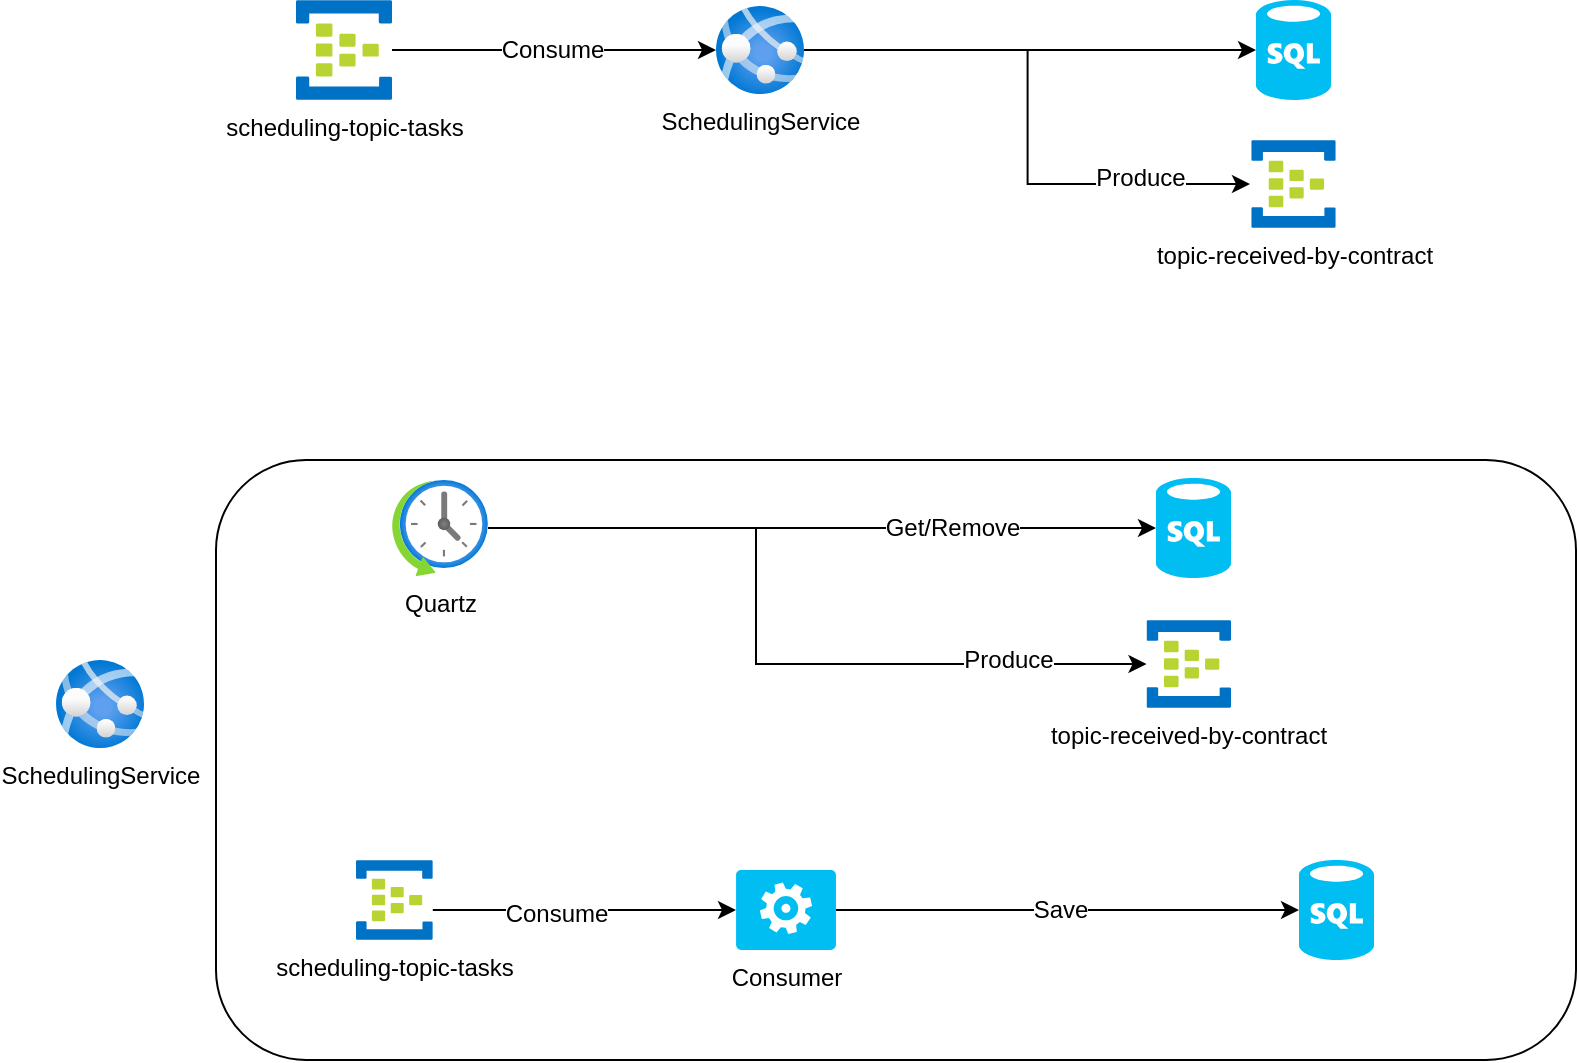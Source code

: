 <mxfile version="23.1.1" type="github">
  <diagram id="C5RBs43oDa-KdzZeNtuy" name="Page-1">
    <mxGraphModel dx="1434" dy="790" grid="1" gridSize="10" guides="1" tooltips="1" connect="1" arrows="1" fold="1" page="1" pageScale="1" pageWidth="827" pageHeight="1169" math="0" shadow="0">
      <root>
        <mxCell id="WIyWlLk6GJQsqaUBKTNV-0" />
        <mxCell id="WIyWlLk6GJQsqaUBKTNV-1" parent="WIyWlLk6GJQsqaUBKTNV-0" />
        <mxCell id="fyGWqsf3e-iPE0sLGV0f-0" value="SchedulingService" style="image;aspect=fixed;html=1;points=[];align=center;fontSize=12;image=img/lib/azure2/app_services/App_Services.svg;" vertex="1" parent="WIyWlLk6GJQsqaUBKTNV-1">
          <mxGeometry x="370" y="43" width="44" height="44" as="geometry" />
        </mxCell>
        <mxCell id="fyGWqsf3e-iPE0sLGV0f-3" style="edgeStyle=orthogonalEdgeStyle;rounded=0;orthogonalLoop=1;jettySize=auto;html=1;" edge="1" parent="WIyWlLk6GJQsqaUBKTNV-1" source="fyGWqsf3e-iPE0sLGV0f-1" target="fyGWqsf3e-iPE0sLGV0f-0">
          <mxGeometry relative="1" as="geometry" />
        </mxCell>
        <mxCell id="fyGWqsf3e-iPE0sLGV0f-21" value="Consume" style="edgeLabel;html=1;align=center;verticalAlign=middle;resizable=0;points=[];fontSize=12;fontFamily=Helvetica;fontColor=default;" vertex="1" connectable="0" parent="fyGWqsf3e-iPE0sLGV0f-3">
          <mxGeometry x="-0.012" relative="1" as="geometry">
            <mxPoint as="offset" />
          </mxGeometry>
        </mxCell>
        <mxCell id="fyGWqsf3e-iPE0sLGV0f-1" value="scheduling-topic-tasks" style="image;sketch=0;aspect=fixed;html=1;points=[];align=center;fontSize=12;image=img/lib/mscae/Event_Hubs.svg;" vertex="1" parent="WIyWlLk6GJQsqaUBKTNV-1">
          <mxGeometry x="160" y="40" width="48" height="50" as="geometry" />
        </mxCell>
        <mxCell id="fyGWqsf3e-iPE0sLGV0f-2" value="" style="verticalLabelPosition=bottom;html=1;verticalAlign=top;align=center;strokeColor=none;fillColor=#00BEF2;shape=mxgraph.azure.sql_database;" vertex="1" parent="WIyWlLk6GJQsqaUBKTNV-1">
          <mxGeometry x="640" y="40" width="37.5" height="50" as="geometry" />
        </mxCell>
        <mxCell id="fyGWqsf3e-iPE0sLGV0f-4" style="edgeStyle=orthogonalEdgeStyle;rounded=0;orthogonalLoop=1;jettySize=auto;html=1;entryX=0;entryY=0.5;entryDx=0;entryDy=0;entryPerimeter=0;" edge="1" parent="WIyWlLk6GJQsqaUBKTNV-1" source="fyGWqsf3e-iPE0sLGV0f-0" target="fyGWqsf3e-iPE0sLGV0f-2">
          <mxGeometry relative="1" as="geometry" />
        </mxCell>
        <mxCell id="fyGWqsf3e-iPE0sLGV0f-5" value="SchedulingService" style="image;aspect=fixed;html=1;points=[];align=center;fontSize=12;image=img/lib/azure2/app_services/App_Services.svg;" vertex="1" parent="WIyWlLk6GJQsqaUBKTNV-1">
          <mxGeometry x="40" y="370" width="44" height="44" as="geometry" />
        </mxCell>
        <mxCell id="fyGWqsf3e-iPE0sLGV0f-6" value="" style="rounded=1;whiteSpace=wrap;html=1;gradientColor=none;glass=0;fillColor=none;" vertex="1" parent="WIyWlLk6GJQsqaUBKTNV-1">
          <mxGeometry x="120" y="270" width="680" height="300" as="geometry" />
        </mxCell>
        <mxCell id="fyGWqsf3e-iPE0sLGV0f-16" style="edgeStyle=orthogonalEdgeStyle;rounded=0;orthogonalLoop=1;jettySize=auto;html=1;fontFamily=Helvetica;fontSize=12;fontColor=default;" edge="1" parent="WIyWlLk6GJQsqaUBKTNV-1" source="fyGWqsf3e-iPE0sLGV0f-7" target="fyGWqsf3e-iPE0sLGV0f-10">
          <mxGeometry relative="1" as="geometry">
            <Array as="points">
              <mxPoint x="390" y="304" />
              <mxPoint x="390" y="372" />
            </Array>
          </mxGeometry>
        </mxCell>
        <mxCell id="fyGWqsf3e-iPE0sLGV0f-20" value="Produce" style="edgeLabel;html=1;align=center;verticalAlign=middle;resizable=0;points=[];fontSize=12;fontFamily=Helvetica;fontColor=default;" vertex="1" connectable="0" parent="fyGWqsf3e-iPE0sLGV0f-16">
          <mxGeometry x="0.649" y="2" relative="1" as="geometry">
            <mxPoint as="offset" />
          </mxGeometry>
        </mxCell>
        <mxCell id="fyGWqsf3e-iPE0sLGV0f-7" value="Quartz&lt;br&gt;" style="image;aspect=fixed;html=1;points=[];align=center;fontSize=12;image=img/lib/azure2/general/Scheduler.svg;" vertex="1" parent="WIyWlLk6GJQsqaUBKTNV-1">
          <mxGeometry x="208" y="280" width="48" height="48" as="geometry" />
        </mxCell>
        <mxCell id="fyGWqsf3e-iPE0sLGV0f-8" value="" style="verticalLabelPosition=bottom;html=1;verticalAlign=top;align=center;strokeColor=none;fillColor=#00BEF2;shape=mxgraph.azure.sql_database;" vertex="1" parent="WIyWlLk6GJQsqaUBKTNV-1">
          <mxGeometry x="590" y="279" width="37.5" height="50" as="geometry" />
        </mxCell>
        <mxCell id="fyGWqsf3e-iPE0sLGV0f-10" value="topic-received-by-contract" style="image;sketch=0;aspect=fixed;html=1;points=[];align=center;fontSize=12;image=img/lib/mscae/Event_Hubs.svg;" vertex="1" parent="WIyWlLk6GJQsqaUBKTNV-1">
          <mxGeometry x="585.26" y="350" width="42.24" height="44" as="geometry" />
        </mxCell>
        <mxCell id="fyGWqsf3e-iPE0sLGV0f-13" value="Consumer" style="verticalLabelPosition=bottom;html=1;verticalAlign=top;align=center;strokeColor=none;fillColor=#00BEF2;shape=mxgraph.azure.worker_role;rounded=1;glass=0;fontFamily=Helvetica;fontSize=12;fontColor=default;" vertex="1" parent="WIyWlLk6GJQsqaUBKTNV-1">
          <mxGeometry x="380" y="475" width="50" height="40" as="geometry" />
        </mxCell>
        <mxCell id="fyGWqsf3e-iPE0sLGV0f-14" value="" style="verticalLabelPosition=bottom;html=1;verticalAlign=top;align=center;strokeColor=none;fillColor=#00BEF2;shape=mxgraph.azure.sql_database;" vertex="1" parent="WIyWlLk6GJQsqaUBKTNV-1">
          <mxGeometry x="661.5" y="470" width="37.5" height="50" as="geometry" />
        </mxCell>
        <mxCell id="fyGWqsf3e-iPE0sLGV0f-15" style="edgeStyle=orthogonalEdgeStyle;rounded=0;orthogonalLoop=1;jettySize=auto;html=1;entryX=0;entryY=0.5;entryDx=0;entryDy=0;entryPerimeter=0;fontFamily=Helvetica;fontSize=12;fontColor=default;" edge="1" parent="WIyWlLk6GJQsqaUBKTNV-1" source="fyGWqsf3e-iPE0sLGV0f-7" target="fyGWqsf3e-iPE0sLGV0f-8">
          <mxGeometry relative="1" as="geometry" />
        </mxCell>
        <mxCell id="fyGWqsf3e-iPE0sLGV0f-19" value="Get/Remove" style="edgeLabel;html=1;align=center;verticalAlign=middle;resizable=0;points=[];fontSize=12;fontFamily=Helvetica;fontColor=default;" vertex="1" connectable="0" parent="fyGWqsf3e-iPE0sLGV0f-15">
          <mxGeometry x="0.693" y="2" relative="1" as="geometry">
            <mxPoint x="-51" y="2" as="offset" />
          </mxGeometry>
        </mxCell>
        <mxCell id="fyGWqsf3e-iPE0sLGV0f-17" style="edgeStyle=orthogonalEdgeStyle;rounded=0;orthogonalLoop=1;jettySize=auto;html=1;entryX=0;entryY=0.5;entryDx=0;entryDy=0;entryPerimeter=0;fontFamily=Helvetica;fontSize=12;fontColor=default;" edge="1" parent="WIyWlLk6GJQsqaUBKTNV-1" source="fyGWqsf3e-iPE0sLGV0f-13" target="fyGWqsf3e-iPE0sLGV0f-14">
          <mxGeometry relative="1" as="geometry" />
        </mxCell>
        <mxCell id="fyGWqsf3e-iPE0sLGV0f-18" value="Save" style="edgeLabel;html=1;align=center;verticalAlign=middle;resizable=0;points=[];fontSize=12;fontFamily=Helvetica;fontColor=default;" vertex="1" connectable="0" parent="fyGWqsf3e-iPE0sLGV0f-17">
          <mxGeometry x="-0.032" y="-4" relative="1" as="geometry">
            <mxPoint y="-4" as="offset" />
          </mxGeometry>
        </mxCell>
        <mxCell id="fyGWqsf3e-iPE0sLGV0f-23" value="scheduling-topic-tasks" style="image;sketch=0;aspect=fixed;html=1;points=[];align=center;fontSize=12;image=img/lib/mscae/Event_Hubs.svg;" vertex="1" parent="WIyWlLk6GJQsqaUBKTNV-1">
          <mxGeometry x="190" y="470" width="38.4" height="40" as="geometry" />
        </mxCell>
        <mxCell id="fyGWqsf3e-iPE0sLGV0f-25" style="edgeStyle=orthogonalEdgeStyle;rounded=0;orthogonalLoop=1;jettySize=auto;html=1;entryX=0;entryY=0.5;entryDx=0;entryDy=0;entryPerimeter=0;fontFamily=Helvetica;fontSize=12;fontColor=default;" edge="1" parent="WIyWlLk6GJQsqaUBKTNV-1" source="fyGWqsf3e-iPE0sLGV0f-23" target="fyGWqsf3e-iPE0sLGV0f-13">
          <mxGeometry relative="1" as="geometry">
            <Array as="points">
              <mxPoint x="270" y="495" />
              <mxPoint x="270" y="495" />
            </Array>
          </mxGeometry>
        </mxCell>
        <mxCell id="fyGWqsf3e-iPE0sLGV0f-26" value="Consume" style="edgeLabel;html=1;align=center;verticalAlign=middle;resizable=0;points=[];fontSize=12;fontFamily=Helvetica;fontColor=default;" vertex="1" connectable="0" parent="fyGWqsf3e-iPE0sLGV0f-25">
          <mxGeometry x="-0.187" y="-2" relative="1" as="geometry">
            <mxPoint as="offset" />
          </mxGeometry>
        </mxCell>
        <mxCell id="fyGWqsf3e-iPE0sLGV0f-27" value="topic-received-by-contract" style="image;sketch=0;aspect=fixed;html=1;points=[];align=center;fontSize=12;image=img/lib/mscae/Event_Hubs.svg;" vertex="1" parent="WIyWlLk6GJQsqaUBKTNV-1">
          <mxGeometry x="637.63" y="110" width="42.24" height="44" as="geometry" />
        </mxCell>
        <mxCell id="fyGWqsf3e-iPE0sLGV0f-28" style="edgeStyle=orthogonalEdgeStyle;rounded=0;orthogonalLoop=1;jettySize=auto;html=1;entryX=-0.015;entryY=0.5;entryDx=0;entryDy=0;entryPerimeter=0;fontFamily=Helvetica;fontSize=12;fontColor=default;" edge="1" parent="WIyWlLk6GJQsqaUBKTNV-1" source="fyGWqsf3e-iPE0sLGV0f-0" target="fyGWqsf3e-iPE0sLGV0f-27">
          <mxGeometry relative="1" as="geometry" />
        </mxCell>
        <mxCell id="fyGWqsf3e-iPE0sLGV0f-29" value="Produce" style="edgeLabel;html=1;align=center;verticalAlign=middle;resizable=0;points=[];fontSize=12;fontFamily=Helvetica;fontColor=default;" vertex="1" connectable="0" parent="fyGWqsf3e-iPE0sLGV0f-28">
          <mxGeometry x="0.621" y="3" relative="1" as="geometry">
            <mxPoint as="offset" />
          </mxGeometry>
        </mxCell>
      </root>
    </mxGraphModel>
  </diagram>
</mxfile>
